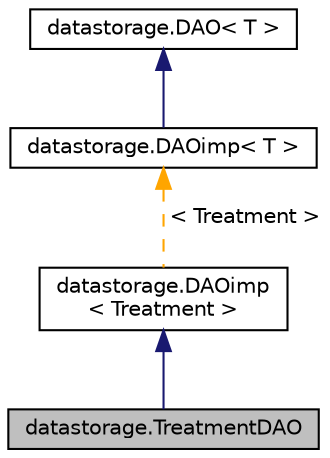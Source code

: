 digraph "datastorage.TreatmentDAO"
{
 // LATEX_PDF_SIZE
  edge [fontname="Helvetica",fontsize="10",labelfontname="Helvetica",labelfontsize="10"];
  node [fontname="Helvetica",fontsize="10",shape=record];
  Node1 [label="datastorage.TreatmentDAO",height=0.2,width=0.4,color="black", fillcolor="grey75", style="filled", fontcolor="black",tooltip="Implements the Interface DAOImp."];
  Node2 -> Node1 [dir="back",color="midnightblue",fontsize="10",style="solid",fontname="Helvetica"];
  Node2 [label="datastorage.DAOimp\l\< Treatment \>",height=0.2,width=0.4,color="black", fillcolor="white", style="filled",URL="$db/d11/classdatastorage_1_1DAOimp.html",tooltip=" "];
  Node3 -> Node2 [dir="back",color="orange",fontsize="10",style="dashed",label=" \< Treatment \>" ,fontname="Helvetica"];
  Node3 [label="datastorage.DAOimp\< T \>",height=0.2,width=0.4,color="black", fillcolor="white", style="filled",URL="$db/d11/classdatastorage_1_1DAOimp.html",tooltip=" "];
  Node4 -> Node3 [dir="back",color="midnightblue",fontsize="10",style="solid",fontname="Helvetica"];
  Node4 [label="datastorage.DAO\< T \>",height=0.2,width=0.4,color="black", fillcolor="white", style="filled",URL="$de/de4/interfacedatastorage_1_1DAO.html",tooltip=" "];
}
